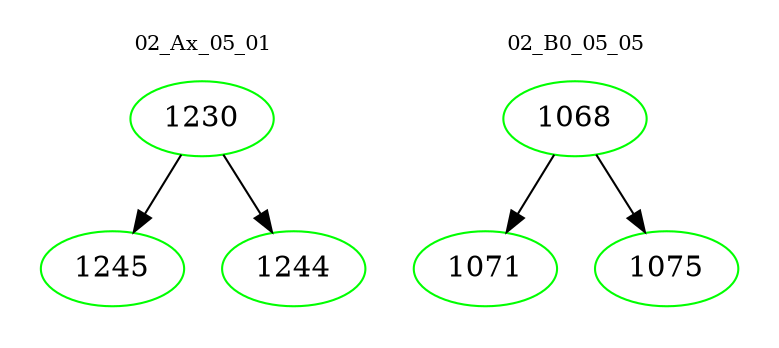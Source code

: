 digraph{
subgraph cluster_0 {
color = white
label = "02_Ax_05_01";
fontsize=10;
T0_1230 [label="1230", color="green"]
T0_1230 -> T0_1245 [color="black"]
T0_1245 [label="1245", color="green"]
T0_1230 -> T0_1244 [color="black"]
T0_1244 [label="1244", color="green"]
}
subgraph cluster_1 {
color = white
label = "02_B0_05_05";
fontsize=10;
T1_1068 [label="1068", color="green"]
T1_1068 -> T1_1071 [color="black"]
T1_1071 [label="1071", color="green"]
T1_1068 -> T1_1075 [color="black"]
T1_1075 [label="1075", color="green"]
}
}
